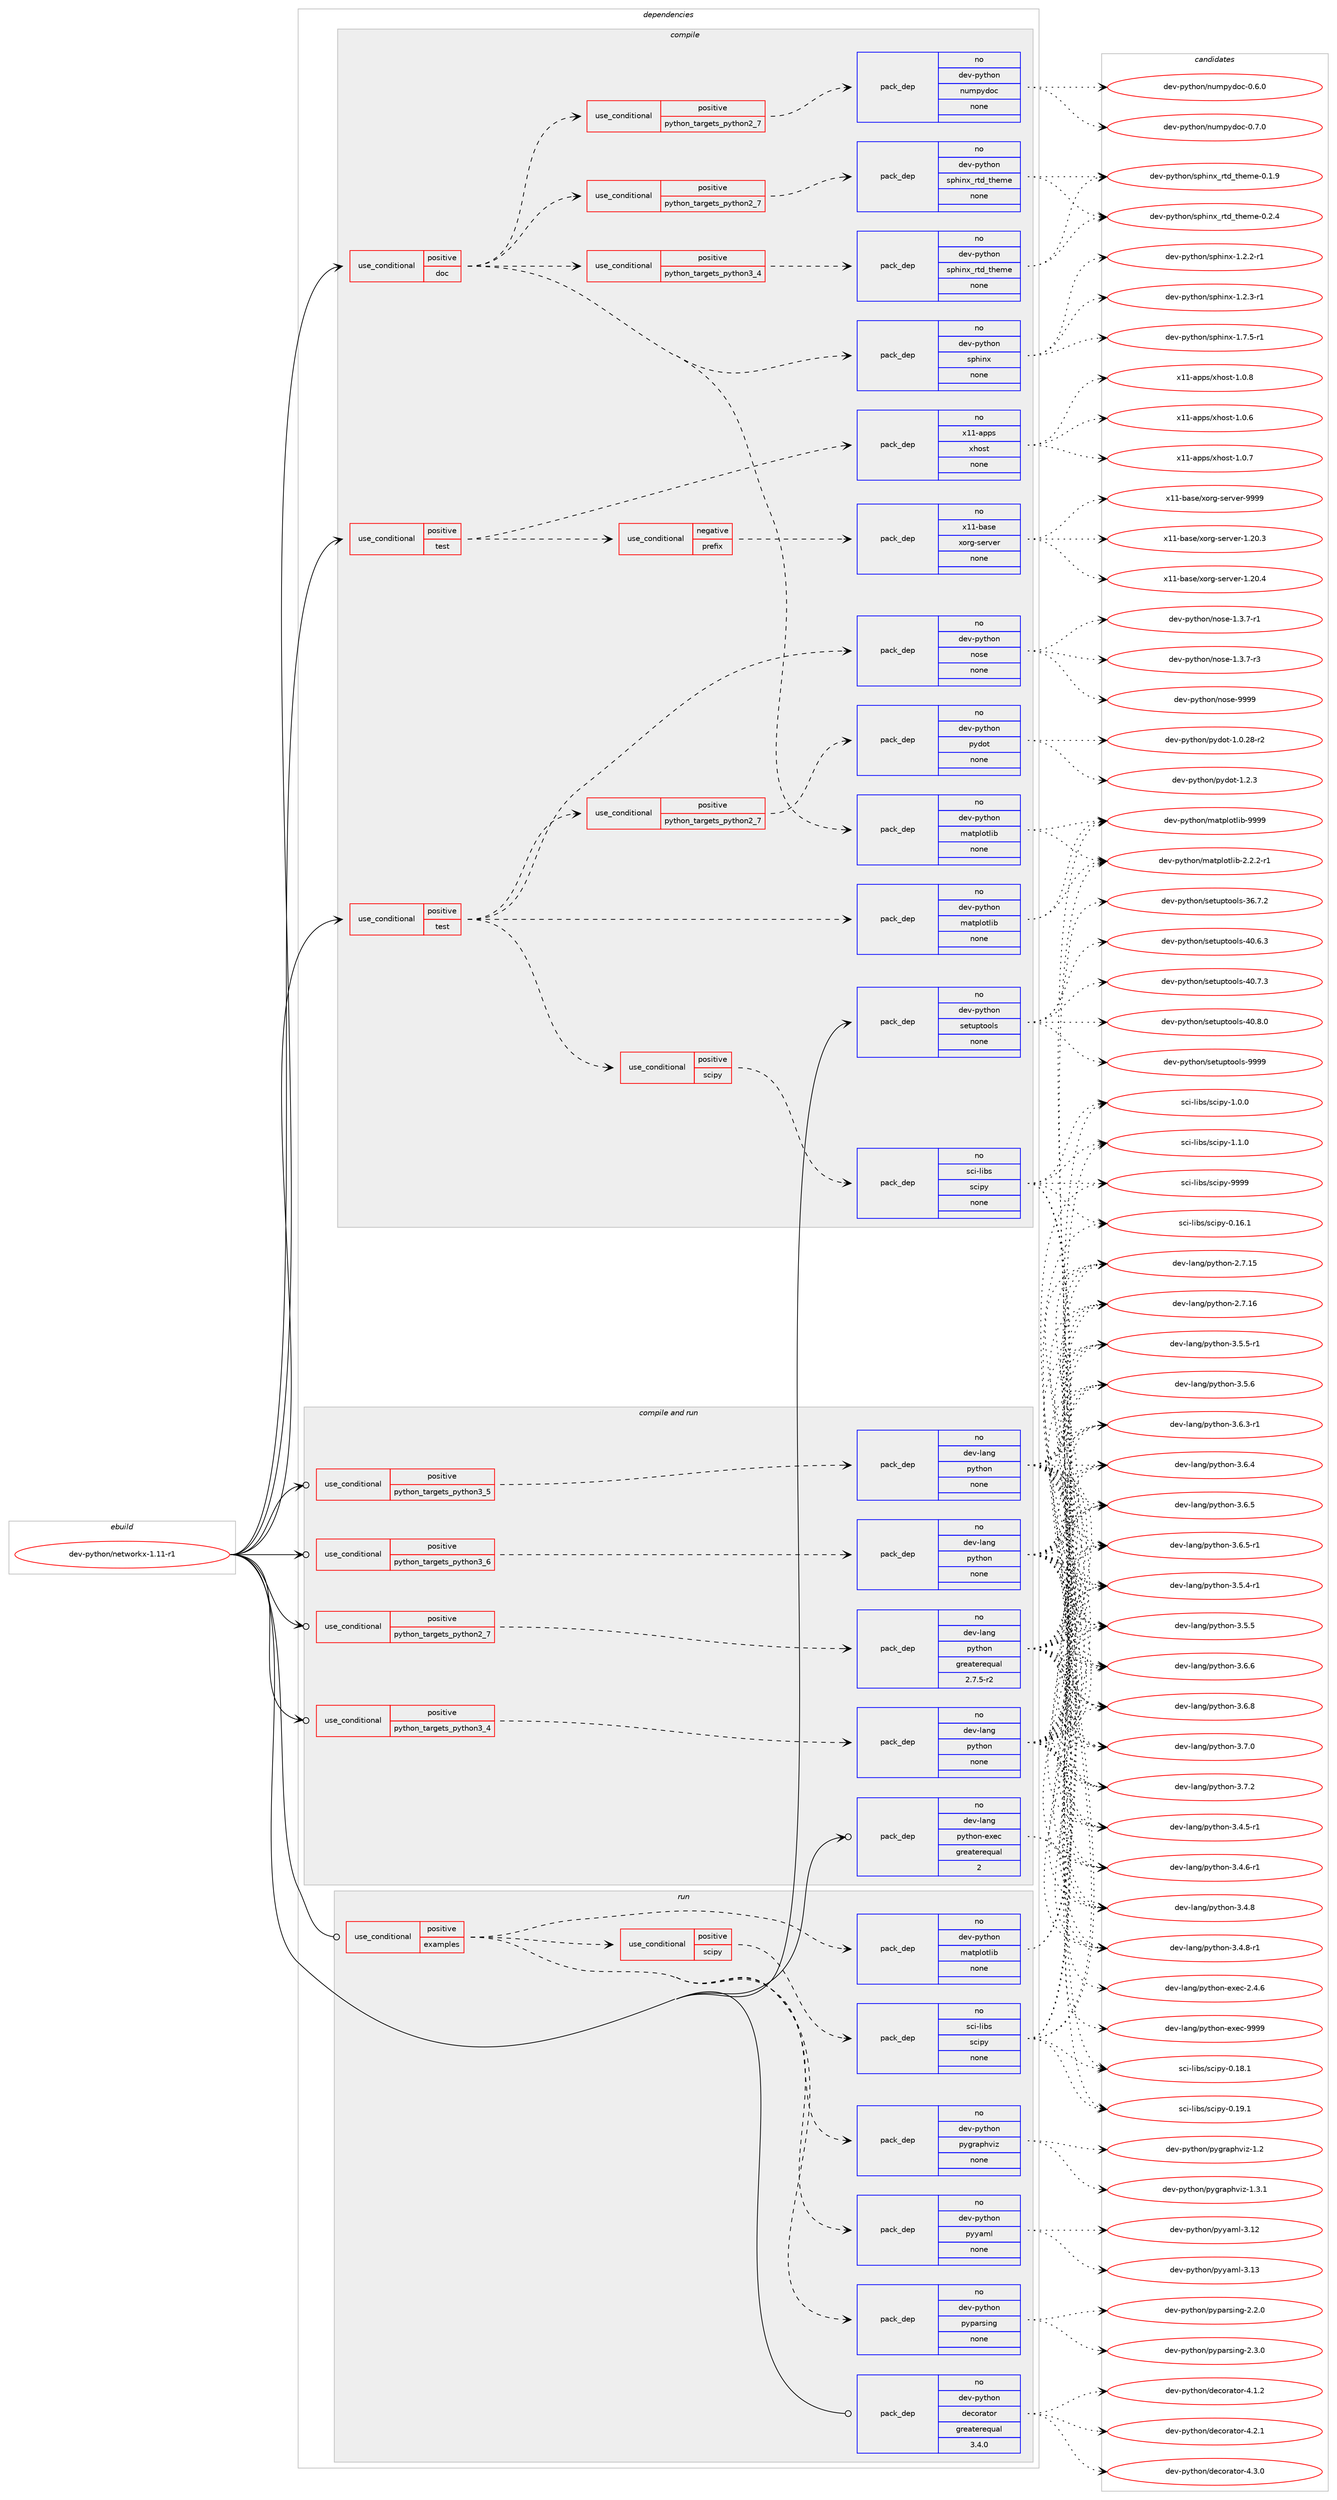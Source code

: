 digraph prolog {

# *************
# Graph options
# *************

newrank=true;
concentrate=true;
compound=true;
graph [rankdir=LR,fontname=Helvetica,fontsize=10,ranksep=1.5];#, ranksep=2.5, nodesep=0.2];
edge  [arrowhead=vee];
node  [fontname=Helvetica,fontsize=10];

# **********
# The ebuild
# **********

subgraph cluster_leftcol {
color=gray;
rank=same;
label=<<i>ebuild</i>>;
id [label="dev-python/networkx-1.11-r1", color=red, width=4, href="../dev-python/networkx-1.11-r1.svg"];
}

# ****************
# The dependencies
# ****************

subgraph cluster_midcol {
color=gray;
label=<<i>dependencies</i>>;
subgraph cluster_compile {
fillcolor="#eeeeee";
style=filled;
label=<<i>compile</i>>;
subgraph cond378072 {
dependency1420566 [label=<<TABLE BORDER="0" CELLBORDER="1" CELLSPACING="0" CELLPADDING="4"><TR><TD ROWSPAN="3" CELLPADDING="10">use_conditional</TD></TR><TR><TD>positive</TD></TR><TR><TD>doc</TD></TR></TABLE>>, shape=none, color=red];
subgraph pack1019220 {
dependency1420567 [label=<<TABLE BORDER="0" CELLBORDER="1" CELLSPACING="0" CELLPADDING="4" WIDTH="220"><TR><TD ROWSPAN="6" CELLPADDING="30">pack_dep</TD></TR><TR><TD WIDTH="110">no</TD></TR><TR><TD>dev-python</TD></TR><TR><TD>sphinx</TD></TR><TR><TD>none</TD></TR><TR><TD></TD></TR></TABLE>>, shape=none, color=blue];
}
dependency1420566:e -> dependency1420567:w [weight=20,style="dashed",arrowhead="vee"];
subgraph pack1019221 {
dependency1420568 [label=<<TABLE BORDER="0" CELLBORDER="1" CELLSPACING="0" CELLPADDING="4" WIDTH="220"><TR><TD ROWSPAN="6" CELLPADDING="30">pack_dep</TD></TR><TR><TD WIDTH="110">no</TD></TR><TR><TD>dev-python</TD></TR><TR><TD>matplotlib</TD></TR><TR><TD>none</TD></TR><TR><TD></TD></TR></TABLE>>, shape=none, color=blue];
}
dependency1420566:e -> dependency1420568:w [weight=20,style="dashed",arrowhead="vee"];
subgraph cond378073 {
dependency1420569 [label=<<TABLE BORDER="0" CELLBORDER="1" CELLSPACING="0" CELLPADDING="4"><TR><TD ROWSPAN="3" CELLPADDING="10">use_conditional</TD></TR><TR><TD>positive</TD></TR><TR><TD>python_targets_python2_7</TD></TR></TABLE>>, shape=none, color=red];
subgraph pack1019222 {
dependency1420570 [label=<<TABLE BORDER="0" CELLBORDER="1" CELLSPACING="0" CELLPADDING="4" WIDTH="220"><TR><TD ROWSPAN="6" CELLPADDING="30">pack_dep</TD></TR><TR><TD WIDTH="110">no</TD></TR><TR><TD>dev-python</TD></TR><TR><TD>numpydoc</TD></TR><TR><TD>none</TD></TR><TR><TD></TD></TR></TABLE>>, shape=none, color=blue];
}
dependency1420569:e -> dependency1420570:w [weight=20,style="dashed",arrowhead="vee"];
}
dependency1420566:e -> dependency1420569:w [weight=20,style="dashed",arrowhead="vee"];
subgraph cond378074 {
dependency1420571 [label=<<TABLE BORDER="0" CELLBORDER="1" CELLSPACING="0" CELLPADDING="4"><TR><TD ROWSPAN="3" CELLPADDING="10">use_conditional</TD></TR><TR><TD>positive</TD></TR><TR><TD>python_targets_python2_7</TD></TR></TABLE>>, shape=none, color=red];
subgraph pack1019223 {
dependency1420572 [label=<<TABLE BORDER="0" CELLBORDER="1" CELLSPACING="0" CELLPADDING="4" WIDTH="220"><TR><TD ROWSPAN="6" CELLPADDING="30">pack_dep</TD></TR><TR><TD WIDTH="110">no</TD></TR><TR><TD>dev-python</TD></TR><TR><TD>sphinx_rtd_theme</TD></TR><TR><TD>none</TD></TR><TR><TD></TD></TR></TABLE>>, shape=none, color=blue];
}
dependency1420571:e -> dependency1420572:w [weight=20,style="dashed",arrowhead="vee"];
}
dependency1420566:e -> dependency1420571:w [weight=20,style="dashed",arrowhead="vee"];
subgraph cond378075 {
dependency1420573 [label=<<TABLE BORDER="0" CELLBORDER="1" CELLSPACING="0" CELLPADDING="4"><TR><TD ROWSPAN="3" CELLPADDING="10">use_conditional</TD></TR><TR><TD>positive</TD></TR><TR><TD>python_targets_python3_4</TD></TR></TABLE>>, shape=none, color=red];
subgraph pack1019224 {
dependency1420574 [label=<<TABLE BORDER="0" CELLBORDER="1" CELLSPACING="0" CELLPADDING="4" WIDTH="220"><TR><TD ROWSPAN="6" CELLPADDING="30">pack_dep</TD></TR><TR><TD WIDTH="110">no</TD></TR><TR><TD>dev-python</TD></TR><TR><TD>sphinx_rtd_theme</TD></TR><TR><TD>none</TD></TR><TR><TD></TD></TR></TABLE>>, shape=none, color=blue];
}
dependency1420573:e -> dependency1420574:w [weight=20,style="dashed",arrowhead="vee"];
}
dependency1420566:e -> dependency1420573:w [weight=20,style="dashed",arrowhead="vee"];
}
id:e -> dependency1420566:w [weight=20,style="solid",arrowhead="vee"];
subgraph cond378076 {
dependency1420575 [label=<<TABLE BORDER="0" CELLBORDER="1" CELLSPACING="0" CELLPADDING="4"><TR><TD ROWSPAN="3" CELLPADDING="10">use_conditional</TD></TR><TR><TD>positive</TD></TR><TR><TD>test</TD></TR></TABLE>>, shape=none, color=red];
subgraph cond378077 {
dependency1420576 [label=<<TABLE BORDER="0" CELLBORDER="1" CELLSPACING="0" CELLPADDING="4"><TR><TD ROWSPAN="3" CELLPADDING="10">use_conditional</TD></TR><TR><TD>negative</TD></TR><TR><TD>prefix</TD></TR></TABLE>>, shape=none, color=red];
subgraph pack1019225 {
dependency1420577 [label=<<TABLE BORDER="0" CELLBORDER="1" CELLSPACING="0" CELLPADDING="4" WIDTH="220"><TR><TD ROWSPAN="6" CELLPADDING="30">pack_dep</TD></TR><TR><TD WIDTH="110">no</TD></TR><TR><TD>x11-base</TD></TR><TR><TD>xorg-server</TD></TR><TR><TD>none</TD></TR><TR><TD></TD></TR></TABLE>>, shape=none, color=blue];
}
dependency1420576:e -> dependency1420577:w [weight=20,style="dashed",arrowhead="vee"];
}
dependency1420575:e -> dependency1420576:w [weight=20,style="dashed",arrowhead="vee"];
subgraph pack1019226 {
dependency1420578 [label=<<TABLE BORDER="0" CELLBORDER="1" CELLSPACING="0" CELLPADDING="4" WIDTH="220"><TR><TD ROWSPAN="6" CELLPADDING="30">pack_dep</TD></TR><TR><TD WIDTH="110">no</TD></TR><TR><TD>x11-apps</TD></TR><TR><TD>xhost</TD></TR><TR><TD>none</TD></TR><TR><TD></TD></TR></TABLE>>, shape=none, color=blue];
}
dependency1420575:e -> dependency1420578:w [weight=20,style="dashed",arrowhead="vee"];
}
id:e -> dependency1420575:w [weight=20,style="solid",arrowhead="vee"];
subgraph cond378078 {
dependency1420579 [label=<<TABLE BORDER="0" CELLBORDER="1" CELLSPACING="0" CELLPADDING="4"><TR><TD ROWSPAN="3" CELLPADDING="10">use_conditional</TD></TR><TR><TD>positive</TD></TR><TR><TD>test</TD></TR></TABLE>>, shape=none, color=red];
subgraph pack1019227 {
dependency1420580 [label=<<TABLE BORDER="0" CELLBORDER="1" CELLSPACING="0" CELLPADDING="4" WIDTH="220"><TR><TD ROWSPAN="6" CELLPADDING="30">pack_dep</TD></TR><TR><TD WIDTH="110">no</TD></TR><TR><TD>dev-python</TD></TR><TR><TD>matplotlib</TD></TR><TR><TD>none</TD></TR><TR><TD></TD></TR></TABLE>>, shape=none, color=blue];
}
dependency1420579:e -> dependency1420580:w [weight=20,style="dashed",arrowhead="vee"];
subgraph cond378079 {
dependency1420581 [label=<<TABLE BORDER="0" CELLBORDER="1" CELLSPACING="0" CELLPADDING="4"><TR><TD ROWSPAN="3" CELLPADDING="10">use_conditional</TD></TR><TR><TD>positive</TD></TR><TR><TD>scipy</TD></TR></TABLE>>, shape=none, color=red];
subgraph pack1019228 {
dependency1420582 [label=<<TABLE BORDER="0" CELLBORDER="1" CELLSPACING="0" CELLPADDING="4" WIDTH="220"><TR><TD ROWSPAN="6" CELLPADDING="30">pack_dep</TD></TR><TR><TD WIDTH="110">no</TD></TR><TR><TD>sci-libs</TD></TR><TR><TD>scipy</TD></TR><TR><TD>none</TD></TR><TR><TD></TD></TR></TABLE>>, shape=none, color=blue];
}
dependency1420581:e -> dependency1420582:w [weight=20,style="dashed",arrowhead="vee"];
}
dependency1420579:e -> dependency1420581:w [weight=20,style="dashed",arrowhead="vee"];
subgraph pack1019229 {
dependency1420583 [label=<<TABLE BORDER="0" CELLBORDER="1" CELLSPACING="0" CELLPADDING="4" WIDTH="220"><TR><TD ROWSPAN="6" CELLPADDING="30">pack_dep</TD></TR><TR><TD WIDTH="110">no</TD></TR><TR><TD>dev-python</TD></TR><TR><TD>nose</TD></TR><TR><TD>none</TD></TR><TR><TD></TD></TR></TABLE>>, shape=none, color=blue];
}
dependency1420579:e -> dependency1420583:w [weight=20,style="dashed",arrowhead="vee"];
subgraph cond378080 {
dependency1420584 [label=<<TABLE BORDER="0" CELLBORDER="1" CELLSPACING="0" CELLPADDING="4"><TR><TD ROWSPAN="3" CELLPADDING="10">use_conditional</TD></TR><TR><TD>positive</TD></TR><TR><TD>python_targets_python2_7</TD></TR></TABLE>>, shape=none, color=red];
subgraph pack1019230 {
dependency1420585 [label=<<TABLE BORDER="0" CELLBORDER="1" CELLSPACING="0" CELLPADDING="4" WIDTH="220"><TR><TD ROWSPAN="6" CELLPADDING="30">pack_dep</TD></TR><TR><TD WIDTH="110">no</TD></TR><TR><TD>dev-python</TD></TR><TR><TD>pydot</TD></TR><TR><TD>none</TD></TR><TR><TD></TD></TR></TABLE>>, shape=none, color=blue];
}
dependency1420584:e -> dependency1420585:w [weight=20,style="dashed",arrowhead="vee"];
}
dependency1420579:e -> dependency1420584:w [weight=20,style="dashed",arrowhead="vee"];
}
id:e -> dependency1420579:w [weight=20,style="solid",arrowhead="vee"];
subgraph pack1019231 {
dependency1420586 [label=<<TABLE BORDER="0" CELLBORDER="1" CELLSPACING="0" CELLPADDING="4" WIDTH="220"><TR><TD ROWSPAN="6" CELLPADDING="30">pack_dep</TD></TR><TR><TD WIDTH="110">no</TD></TR><TR><TD>dev-python</TD></TR><TR><TD>setuptools</TD></TR><TR><TD>none</TD></TR><TR><TD></TD></TR></TABLE>>, shape=none, color=blue];
}
id:e -> dependency1420586:w [weight=20,style="solid",arrowhead="vee"];
}
subgraph cluster_compileandrun {
fillcolor="#eeeeee";
style=filled;
label=<<i>compile and run</i>>;
subgraph cond378081 {
dependency1420587 [label=<<TABLE BORDER="0" CELLBORDER="1" CELLSPACING="0" CELLPADDING="4"><TR><TD ROWSPAN="3" CELLPADDING="10">use_conditional</TD></TR><TR><TD>positive</TD></TR><TR><TD>python_targets_python2_7</TD></TR></TABLE>>, shape=none, color=red];
subgraph pack1019232 {
dependency1420588 [label=<<TABLE BORDER="0" CELLBORDER="1" CELLSPACING="0" CELLPADDING="4" WIDTH="220"><TR><TD ROWSPAN="6" CELLPADDING="30">pack_dep</TD></TR><TR><TD WIDTH="110">no</TD></TR><TR><TD>dev-lang</TD></TR><TR><TD>python</TD></TR><TR><TD>greaterequal</TD></TR><TR><TD>2.7.5-r2</TD></TR></TABLE>>, shape=none, color=blue];
}
dependency1420587:e -> dependency1420588:w [weight=20,style="dashed",arrowhead="vee"];
}
id:e -> dependency1420587:w [weight=20,style="solid",arrowhead="odotvee"];
subgraph cond378082 {
dependency1420589 [label=<<TABLE BORDER="0" CELLBORDER="1" CELLSPACING="0" CELLPADDING="4"><TR><TD ROWSPAN="3" CELLPADDING="10">use_conditional</TD></TR><TR><TD>positive</TD></TR><TR><TD>python_targets_python3_4</TD></TR></TABLE>>, shape=none, color=red];
subgraph pack1019233 {
dependency1420590 [label=<<TABLE BORDER="0" CELLBORDER="1" CELLSPACING="0" CELLPADDING="4" WIDTH="220"><TR><TD ROWSPAN="6" CELLPADDING="30">pack_dep</TD></TR><TR><TD WIDTH="110">no</TD></TR><TR><TD>dev-lang</TD></TR><TR><TD>python</TD></TR><TR><TD>none</TD></TR><TR><TD></TD></TR></TABLE>>, shape=none, color=blue];
}
dependency1420589:e -> dependency1420590:w [weight=20,style="dashed",arrowhead="vee"];
}
id:e -> dependency1420589:w [weight=20,style="solid",arrowhead="odotvee"];
subgraph cond378083 {
dependency1420591 [label=<<TABLE BORDER="0" CELLBORDER="1" CELLSPACING="0" CELLPADDING="4"><TR><TD ROWSPAN="3" CELLPADDING="10">use_conditional</TD></TR><TR><TD>positive</TD></TR><TR><TD>python_targets_python3_5</TD></TR></TABLE>>, shape=none, color=red];
subgraph pack1019234 {
dependency1420592 [label=<<TABLE BORDER="0" CELLBORDER="1" CELLSPACING="0" CELLPADDING="4" WIDTH="220"><TR><TD ROWSPAN="6" CELLPADDING="30">pack_dep</TD></TR><TR><TD WIDTH="110">no</TD></TR><TR><TD>dev-lang</TD></TR><TR><TD>python</TD></TR><TR><TD>none</TD></TR><TR><TD></TD></TR></TABLE>>, shape=none, color=blue];
}
dependency1420591:e -> dependency1420592:w [weight=20,style="dashed",arrowhead="vee"];
}
id:e -> dependency1420591:w [weight=20,style="solid",arrowhead="odotvee"];
subgraph cond378084 {
dependency1420593 [label=<<TABLE BORDER="0" CELLBORDER="1" CELLSPACING="0" CELLPADDING="4"><TR><TD ROWSPAN="3" CELLPADDING="10">use_conditional</TD></TR><TR><TD>positive</TD></TR><TR><TD>python_targets_python3_6</TD></TR></TABLE>>, shape=none, color=red];
subgraph pack1019235 {
dependency1420594 [label=<<TABLE BORDER="0" CELLBORDER="1" CELLSPACING="0" CELLPADDING="4" WIDTH="220"><TR><TD ROWSPAN="6" CELLPADDING="30">pack_dep</TD></TR><TR><TD WIDTH="110">no</TD></TR><TR><TD>dev-lang</TD></TR><TR><TD>python</TD></TR><TR><TD>none</TD></TR><TR><TD></TD></TR></TABLE>>, shape=none, color=blue];
}
dependency1420593:e -> dependency1420594:w [weight=20,style="dashed",arrowhead="vee"];
}
id:e -> dependency1420593:w [weight=20,style="solid",arrowhead="odotvee"];
subgraph pack1019236 {
dependency1420595 [label=<<TABLE BORDER="0" CELLBORDER="1" CELLSPACING="0" CELLPADDING="4" WIDTH="220"><TR><TD ROWSPAN="6" CELLPADDING="30">pack_dep</TD></TR><TR><TD WIDTH="110">no</TD></TR><TR><TD>dev-lang</TD></TR><TR><TD>python-exec</TD></TR><TR><TD>greaterequal</TD></TR><TR><TD>2</TD></TR></TABLE>>, shape=none, color=blue];
}
id:e -> dependency1420595:w [weight=20,style="solid",arrowhead="odotvee"];
}
subgraph cluster_run {
fillcolor="#eeeeee";
style=filled;
label=<<i>run</i>>;
subgraph cond378085 {
dependency1420596 [label=<<TABLE BORDER="0" CELLBORDER="1" CELLSPACING="0" CELLPADDING="4"><TR><TD ROWSPAN="3" CELLPADDING="10">use_conditional</TD></TR><TR><TD>positive</TD></TR><TR><TD>examples</TD></TR></TABLE>>, shape=none, color=red];
subgraph pack1019237 {
dependency1420597 [label=<<TABLE BORDER="0" CELLBORDER="1" CELLSPACING="0" CELLPADDING="4" WIDTH="220"><TR><TD ROWSPAN="6" CELLPADDING="30">pack_dep</TD></TR><TR><TD WIDTH="110">no</TD></TR><TR><TD>dev-python</TD></TR><TR><TD>matplotlib</TD></TR><TR><TD>none</TD></TR><TR><TD></TD></TR></TABLE>>, shape=none, color=blue];
}
dependency1420596:e -> dependency1420597:w [weight=20,style="dashed",arrowhead="vee"];
subgraph cond378086 {
dependency1420598 [label=<<TABLE BORDER="0" CELLBORDER="1" CELLSPACING="0" CELLPADDING="4"><TR><TD ROWSPAN="3" CELLPADDING="10">use_conditional</TD></TR><TR><TD>positive</TD></TR><TR><TD>scipy</TD></TR></TABLE>>, shape=none, color=red];
subgraph pack1019238 {
dependency1420599 [label=<<TABLE BORDER="0" CELLBORDER="1" CELLSPACING="0" CELLPADDING="4" WIDTH="220"><TR><TD ROWSPAN="6" CELLPADDING="30">pack_dep</TD></TR><TR><TD WIDTH="110">no</TD></TR><TR><TD>sci-libs</TD></TR><TR><TD>scipy</TD></TR><TR><TD>none</TD></TR><TR><TD></TD></TR></TABLE>>, shape=none, color=blue];
}
dependency1420598:e -> dependency1420599:w [weight=20,style="dashed",arrowhead="vee"];
}
dependency1420596:e -> dependency1420598:w [weight=20,style="dashed",arrowhead="vee"];
subgraph pack1019239 {
dependency1420600 [label=<<TABLE BORDER="0" CELLBORDER="1" CELLSPACING="0" CELLPADDING="4" WIDTH="220"><TR><TD ROWSPAN="6" CELLPADDING="30">pack_dep</TD></TR><TR><TD WIDTH="110">no</TD></TR><TR><TD>dev-python</TD></TR><TR><TD>pygraphviz</TD></TR><TR><TD>none</TD></TR><TR><TD></TD></TR></TABLE>>, shape=none, color=blue];
}
dependency1420596:e -> dependency1420600:w [weight=20,style="dashed",arrowhead="vee"];
subgraph pack1019240 {
dependency1420601 [label=<<TABLE BORDER="0" CELLBORDER="1" CELLSPACING="0" CELLPADDING="4" WIDTH="220"><TR><TD ROWSPAN="6" CELLPADDING="30">pack_dep</TD></TR><TR><TD WIDTH="110">no</TD></TR><TR><TD>dev-python</TD></TR><TR><TD>pyparsing</TD></TR><TR><TD>none</TD></TR><TR><TD></TD></TR></TABLE>>, shape=none, color=blue];
}
dependency1420596:e -> dependency1420601:w [weight=20,style="dashed",arrowhead="vee"];
subgraph pack1019241 {
dependency1420602 [label=<<TABLE BORDER="0" CELLBORDER="1" CELLSPACING="0" CELLPADDING="4" WIDTH="220"><TR><TD ROWSPAN="6" CELLPADDING="30">pack_dep</TD></TR><TR><TD WIDTH="110">no</TD></TR><TR><TD>dev-python</TD></TR><TR><TD>pyyaml</TD></TR><TR><TD>none</TD></TR><TR><TD></TD></TR></TABLE>>, shape=none, color=blue];
}
dependency1420596:e -> dependency1420602:w [weight=20,style="dashed",arrowhead="vee"];
}
id:e -> dependency1420596:w [weight=20,style="solid",arrowhead="odot"];
subgraph pack1019242 {
dependency1420603 [label=<<TABLE BORDER="0" CELLBORDER="1" CELLSPACING="0" CELLPADDING="4" WIDTH="220"><TR><TD ROWSPAN="6" CELLPADDING="30">pack_dep</TD></TR><TR><TD WIDTH="110">no</TD></TR><TR><TD>dev-python</TD></TR><TR><TD>decorator</TD></TR><TR><TD>greaterequal</TD></TR><TR><TD>3.4.0</TD></TR></TABLE>>, shape=none, color=blue];
}
id:e -> dependency1420603:w [weight=20,style="solid",arrowhead="odot"];
}
}

# **************
# The candidates
# **************

subgraph cluster_choices {
rank=same;
color=gray;
label=<<i>candidates</i>>;

subgraph choice1019220 {
color=black;
nodesep=1;
choice10010111845112121116104111110471151121041051101204549465046504511449 [label="dev-python/sphinx-1.2.2-r1", color=red, width=4,href="../dev-python/sphinx-1.2.2-r1.svg"];
choice10010111845112121116104111110471151121041051101204549465046514511449 [label="dev-python/sphinx-1.2.3-r1", color=red, width=4,href="../dev-python/sphinx-1.2.3-r1.svg"];
choice10010111845112121116104111110471151121041051101204549465546534511449 [label="dev-python/sphinx-1.7.5-r1", color=red, width=4,href="../dev-python/sphinx-1.7.5-r1.svg"];
dependency1420567:e -> choice10010111845112121116104111110471151121041051101204549465046504511449:w [style=dotted,weight="100"];
dependency1420567:e -> choice10010111845112121116104111110471151121041051101204549465046514511449:w [style=dotted,weight="100"];
dependency1420567:e -> choice10010111845112121116104111110471151121041051101204549465546534511449:w [style=dotted,weight="100"];
}
subgraph choice1019221 {
color=black;
nodesep=1;
choice100101118451121211161041111104710997116112108111116108105984550465046504511449 [label="dev-python/matplotlib-2.2.2-r1", color=red, width=4,href="../dev-python/matplotlib-2.2.2-r1.svg"];
choice100101118451121211161041111104710997116112108111116108105984557575757 [label="dev-python/matplotlib-9999", color=red, width=4,href="../dev-python/matplotlib-9999.svg"];
dependency1420568:e -> choice100101118451121211161041111104710997116112108111116108105984550465046504511449:w [style=dotted,weight="100"];
dependency1420568:e -> choice100101118451121211161041111104710997116112108111116108105984557575757:w [style=dotted,weight="100"];
}
subgraph choice1019222 {
color=black;
nodesep=1;
choice100101118451121211161041111104711011710911212110011199454846544648 [label="dev-python/numpydoc-0.6.0", color=red, width=4,href="../dev-python/numpydoc-0.6.0.svg"];
choice100101118451121211161041111104711011710911212110011199454846554648 [label="dev-python/numpydoc-0.7.0", color=red, width=4,href="../dev-python/numpydoc-0.7.0.svg"];
dependency1420570:e -> choice100101118451121211161041111104711011710911212110011199454846544648:w [style=dotted,weight="100"];
dependency1420570:e -> choice100101118451121211161041111104711011710911212110011199454846554648:w [style=dotted,weight="100"];
}
subgraph choice1019223 {
color=black;
nodesep=1;
choice10010111845112121116104111110471151121041051101209511411610095116104101109101454846494657 [label="dev-python/sphinx_rtd_theme-0.1.9", color=red, width=4,href="../dev-python/sphinx_rtd_theme-0.1.9.svg"];
choice10010111845112121116104111110471151121041051101209511411610095116104101109101454846504652 [label="dev-python/sphinx_rtd_theme-0.2.4", color=red, width=4,href="../dev-python/sphinx_rtd_theme-0.2.4.svg"];
dependency1420572:e -> choice10010111845112121116104111110471151121041051101209511411610095116104101109101454846494657:w [style=dotted,weight="100"];
dependency1420572:e -> choice10010111845112121116104111110471151121041051101209511411610095116104101109101454846504652:w [style=dotted,weight="100"];
}
subgraph choice1019224 {
color=black;
nodesep=1;
choice10010111845112121116104111110471151121041051101209511411610095116104101109101454846494657 [label="dev-python/sphinx_rtd_theme-0.1.9", color=red, width=4,href="../dev-python/sphinx_rtd_theme-0.1.9.svg"];
choice10010111845112121116104111110471151121041051101209511411610095116104101109101454846504652 [label="dev-python/sphinx_rtd_theme-0.2.4", color=red, width=4,href="../dev-python/sphinx_rtd_theme-0.2.4.svg"];
dependency1420574:e -> choice10010111845112121116104111110471151121041051101209511411610095116104101109101454846494657:w [style=dotted,weight="100"];
dependency1420574:e -> choice10010111845112121116104111110471151121041051101209511411610095116104101109101454846504652:w [style=dotted,weight="100"];
}
subgraph choice1019225 {
color=black;
nodesep=1;
choice1204949459897115101471201111141034511510111411810111445494650484651 [label="x11-base/xorg-server-1.20.3", color=red, width=4,href="../x11-base/xorg-server-1.20.3.svg"];
choice1204949459897115101471201111141034511510111411810111445494650484652 [label="x11-base/xorg-server-1.20.4", color=red, width=4,href="../x11-base/xorg-server-1.20.4.svg"];
choice120494945989711510147120111114103451151011141181011144557575757 [label="x11-base/xorg-server-9999", color=red, width=4,href="../x11-base/xorg-server-9999.svg"];
dependency1420577:e -> choice1204949459897115101471201111141034511510111411810111445494650484651:w [style=dotted,weight="100"];
dependency1420577:e -> choice1204949459897115101471201111141034511510111411810111445494650484652:w [style=dotted,weight="100"];
dependency1420577:e -> choice120494945989711510147120111114103451151011141181011144557575757:w [style=dotted,weight="100"];
}
subgraph choice1019226 {
color=black;
nodesep=1;
choice1204949459711211211547120104111115116454946484654 [label="x11-apps/xhost-1.0.6", color=red, width=4,href="../x11-apps/xhost-1.0.6.svg"];
choice1204949459711211211547120104111115116454946484655 [label="x11-apps/xhost-1.0.7", color=red, width=4,href="../x11-apps/xhost-1.0.7.svg"];
choice1204949459711211211547120104111115116454946484656 [label="x11-apps/xhost-1.0.8", color=red, width=4,href="../x11-apps/xhost-1.0.8.svg"];
dependency1420578:e -> choice1204949459711211211547120104111115116454946484654:w [style=dotted,weight="100"];
dependency1420578:e -> choice1204949459711211211547120104111115116454946484655:w [style=dotted,weight="100"];
dependency1420578:e -> choice1204949459711211211547120104111115116454946484656:w [style=dotted,weight="100"];
}
subgraph choice1019227 {
color=black;
nodesep=1;
choice100101118451121211161041111104710997116112108111116108105984550465046504511449 [label="dev-python/matplotlib-2.2.2-r1", color=red, width=4,href="../dev-python/matplotlib-2.2.2-r1.svg"];
choice100101118451121211161041111104710997116112108111116108105984557575757 [label="dev-python/matplotlib-9999", color=red, width=4,href="../dev-python/matplotlib-9999.svg"];
dependency1420580:e -> choice100101118451121211161041111104710997116112108111116108105984550465046504511449:w [style=dotted,weight="100"];
dependency1420580:e -> choice100101118451121211161041111104710997116112108111116108105984557575757:w [style=dotted,weight="100"];
}
subgraph choice1019228 {
color=black;
nodesep=1;
choice115991054510810598115471159910511212145484649544649 [label="sci-libs/scipy-0.16.1", color=red, width=4,href="../sci-libs/scipy-0.16.1.svg"];
choice115991054510810598115471159910511212145484649564649 [label="sci-libs/scipy-0.18.1", color=red, width=4,href="../sci-libs/scipy-0.18.1.svg"];
choice115991054510810598115471159910511212145484649574649 [label="sci-libs/scipy-0.19.1", color=red, width=4,href="../sci-libs/scipy-0.19.1.svg"];
choice1159910545108105981154711599105112121454946484648 [label="sci-libs/scipy-1.0.0", color=red, width=4,href="../sci-libs/scipy-1.0.0.svg"];
choice1159910545108105981154711599105112121454946494648 [label="sci-libs/scipy-1.1.0", color=red, width=4,href="../sci-libs/scipy-1.1.0.svg"];
choice11599105451081059811547115991051121214557575757 [label="sci-libs/scipy-9999", color=red, width=4,href="../sci-libs/scipy-9999.svg"];
dependency1420582:e -> choice115991054510810598115471159910511212145484649544649:w [style=dotted,weight="100"];
dependency1420582:e -> choice115991054510810598115471159910511212145484649564649:w [style=dotted,weight="100"];
dependency1420582:e -> choice115991054510810598115471159910511212145484649574649:w [style=dotted,weight="100"];
dependency1420582:e -> choice1159910545108105981154711599105112121454946484648:w [style=dotted,weight="100"];
dependency1420582:e -> choice1159910545108105981154711599105112121454946494648:w [style=dotted,weight="100"];
dependency1420582:e -> choice11599105451081059811547115991051121214557575757:w [style=dotted,weight="100"];
}
subgraph choice1019229 {
color=black;
nodesep=1;
choice10010111845112121116104111110471101111151014549465146554511449 [label="dev-python/nose-1.3.7-r1", color=red, width=4,href="../dev-python/nose-1.3.7-r1.svg"];
choice10010111845112121116104111110471101111151014549465146554511451 [label="dev-python/nose-1.3.7-r3", color=red, width=4,href="../dev-python/nose-1.3.7-r3.svg"];
choice10010111845112121116104111110471101111151014557575757 [label="dev-python/nose-9999", color=red, width=4,href="../dev-python/nose-9999.svg"];
dependency1420583:e -> choice10010111845112121116104111110471101111151014549465146554511449:w [style=dotted,weight="100"];
dependency1420583:e -> choice10010111845112121116104111110471101111151014549465146554511451:w [style=dotted,weight="100"];
dependency1420583:e -> choice10010111845112121116104111110471101111151014557575757:w [style=dotted,weight="100"];
}
subgraph choice1019230 {
color=black;
nodesep=1;
choice1001011184511212111610411111047112121100111116454946484650564511450 [label="dev-python/pydot-1.0.28-r2", color=red, width=4,href="../dev-python/pydot-1.0.28-r2.svg"];
choice1001011184511212111610411111047112121100111116454946504651 [label="dev-python/pydot-1.2.3", color=red, width=4,href="../dev-python/pydot-1.2.3.svg"];
dependency1420585:e -> choice1001011184511212111610411111047112121100111116454946484650564511450:w [style=dotted,weight="100"];
dependency1420585:e -> choice1001011184511212111610411111047112121100111116454946504651:w [style=dotted,weight="100"];
}
subgraph choice1019231 {
color=black;
nodesep=1;
choice100101118451121211161041111104711510111611711211611111110811545515446554650 [label="dev-python/setuptools-36.7.2", color=red, width=4,href="../dev-python/setuptools-36.7.2.svg"];
choice100101118451121211161041111104711510111611711211611111110811545524846544651 [label="dev-python/setuptools-40.6.3", color=red, width=4,href="../dev-python/setuptools-40.6.3.svg"];
choice100101118451121211161041111104711510111611711211611111110811545524846554651 [label="dev-python/setuptools-40.7.3", color=red, width=4,href="../dev-python/setuptools-40.7.3.svg"];
choice100101118451121211161041111104711510111611711211611111110811545524846564648 [label="dev-python/setuptools-40.8.0", color=red, width=4,href="../dev-python/setuptools-40.8.0.svg"];
choice10010111845112121116104111110471151011161171121161111111081154557575757 [label="dev-python/setuptools-9999", color=red, width=4,href="../dev-python/setuptools-9999.svg"];
dependency1420586:e -> choice100101118451121211161041111104711510111611711211611111110811545515446554650:w [style=dotted,weight="100"];
dependency1420586:e -> choice100101118451121211161041111104711510111611711211611111110811545524846544651:w [style=dotted,weight="100"];
dependency1420586:e -> choice100101118451121211161041111104711510111611711211611111110811545524846554651:w [style=dotted,weight="100"];
dependency1420586:e -> choice100101118451121211161041111104711510111611711211611111110811545524846564648:w [style=dotted,weight="100"];
dependency1420586:e -> choice10010111845112121116104111110471151011161171121161111111081154557575757:w [style=dotted,weight="100"];
}
subgraph choice1019232 {
color=black;
nodesep=1;
choice10010111845108971101034711212111610411111045504655464953 [label="dev-lang/python-2.7.15", color=red, width=4,href="../dev-lang/python-2.7.15.svg"];
choice10010111845108971101034711212111610411111045504655464954 [label="dev-lang/python-2.7.16", color=red, width=4,href="../dev-lang/python-2.7.16.svg"];
choice1001011184510897110103471121211161041111104551465246534511449 [label="dev-lang/python-3.4.5-r1", color=red, width=4,href="../dev-lang/python-3.4.5-r1.svg"];
choice1001011184510897110103471121211161041111104551465246544511449 [label="dev-lang/python-3.4.6-r1", color=red, width=4,href="../dev-lang/python-3.4.6-r1.svg"];
choice100101118451089711010347112121116104111110455146524656 [label="dev-lang/python-3.4.8", color=red, width=4,href="../dev-lang/python-3.4.8.svg"];
choice1001011184510897110103471121211161041111104551465246564511449 [label="dev-lang/python-3.4.8-r1", color=red, width=4,href="../dev-lang/python-3.4.8-r1.svg"];
choice1001011184510897110103471121211161041111104551465346524511449 [label="dev-lang/python-3.5.4-r1", color=red, width=4,href="../dev-lang/python-3.5.4-r1.svg"];
choice100101118451089711010347112121116104111110455146534653 [label="dev-lang/python-3.5.5", color=red, width=4,href="../dev-lang/python-3.5.5.svg"];
choice1001011184510897110103471121211161041111104551465346534511449 [label="dev-lang/python-3.5.5-r1", color=red, width=4,href="../dev-lang/python-3.5.5-r1.svg"];
choice100101118451089711010347112121116104111110455146534654 [label="dev-lang/python-3.5.6", color=red, width=4,href="../dev-lang/python-3.5.6.svg"];
choice1001011184510897110103471121211161041111104551465446514511449 [label="dev-lang/python-3.6.3-r1", color=red, width=4,href="../dev-lang/python-3.6.3-r1.svg"];
choice100101118451089711010347112121116104111110455146544652 [label="dev-lang/python-3.6.4", color=red, width=4,href="../dev-lang/python-3.6.4.svg"];
choice100101118451089711010347112121116104111110455146544653 [label="dev-lang/python-3.6.5", color=red, width=4,href="../dev-lang/python-3.6.5.svg"];
choice1001011184510897110103471121211161041111104551465446534511449 [label="dev-lang/python-3.6.5-r1", color=red, width=4,href="../dev-lang/python-3.6.5-r1.svg"];
choice100101118451089711010347112121116104111110455146544654 [label="dev-lang/python-3.6.6", color=red, width=4,href="../dev-lang/python-3.6.6.svg"];
choice100101118451089711010347112121116104111110455146544656 [label="dev-lang/python-3.6.8", color=red, width=4,href="../dev-lang/python-3.6.8.svg"];
choice100101118451089711010347112121116104111110455146554648 [label="dev-lang/python-3.7.0", color=red, width=4,href="../dev-lang/python-3.7.0.svg"];
choice100101118451089711010347112121116104111110455146554650 [label="dev-lang/python-3.7.2", color=red, width=4,href="../dev-lang/python-3.7.2.svg"];
dependency1420588:e -> choice10010111845108971101034711212111610411111045504655464953:w [style=dotted,weight="100"];
dependency1420588:e -> choice10010111845108971101034711212111610411111045504655464954:w [style=dotted,weight="100"];
dependency1420588:e -> choice1001011184510897110103471121211161041111104551465246534511449:w [style=dotted,weight="100"];
dependency1420588:e -> choice1001011184510897110103471121211161041111104551465246544511449:w [style=dotted,weight="100"];
dependency1420588:e -> choice100101118451089711010347112121116104111110455146524656:w [style=dotted,weight="100"];
dependency1420588:e -> choice1001011184510897110103471121211161041111104551465246564511449:w [style=dotted,weight="100"];
dependency1420588:e -> choice1001011184510897110103471121211161041111104551465346524511449:w [style=dotted,weight="100"];
dependency1420588:e -> choice100101118451089711010347112121116104111110455146534653:w [style=dotted,weight="100"];
dependency1420588:e -> choice1001011184510897110103471121211161041111104551465346534511449:w [style=dotted,weight="100"];
dependency1420588:e -> choice100101118451089711010347112121116104111110455146534654:w [style=dotted,weight="100"];
dependency1420588:e -> choice1001011184510897110103471121211161041111104551465446514511449:w [style=dotted,weight="100"];
dependency1420588:e -> choice100101118451089711010347112121116104111110455146544652:w [style=dotted,weight="100"];
dependency1420588:e -> choice100101118451089711010347112121116104111110455146544653:w [style=dotted,weight="100"];
dependency1420588:e -> choice1001011184510897110103471121211161041111104551465446534511449:w [style=dotted,weight="100"];
dependency1420588:e -> choice100101118451089711010347112121116104111110455146544654:w [style=dotted,weight="100"];
dependency1420588:e -> choice100101118451089711010347112121116104111110455146544656:w [style=dotted,weight="100"];
dependency1420588:e -> choice100101118451089711010347112121116104111110455146554648:w [style=dotted,weight="100"];
dependency1420588:e -> choice100101118451089711010347112121116104111110455146554650:w [style=dotted,weight="100"];
}
subgraph choice1019233 {
color=black;
nodesep=1;
choice10010111845108971101034711212111610411111045504655464953 [label="dev-lang/python-2.7.15", color=red, width=4,href="../dev-lang/python-2.7.15.svg"];
choice10010111845108971101034711212111610411111045504655464954 [label="dev-lang/python-2.7.16", color=red, width=4,href="../dev-lang/python-2.7.16.svg"];
choice1001011184510897110103471121211161041111104551465246534511449 [label="dev-lang/python-3.4.5-r1", color=red, width=4,href="../dev-lang/python-3.4.5-r1.svg"];
choice1001011184510897110103471121211161041111104551465246544511449 [label="dev-lang/python-3.4.6-r1", color=red, width=4,href="../dev-lang/python-3.4.6-r1.svg"];
choice100101118451089711010347112121116104111110455146524656 [label="dev-lang/python-3.4.8", color=red, width=4,href="../dev-lang/python-3.4.8.svg"];
choice1001011184510897110103471121211161041111104551465246564511449 [label="dev-lang/python-3.4.8-r1", color=red, width=4,href="../dev-lang/python-3.4.8-r1.svg"];
choice1001011184510897110103471121211161041111104551465346524511449 [label="dev-lang/python-3.5.4-r1", color=red, width=4,href="../dev-lang/python-3.5.4-r1.svg"];
choice100101118451089711010347112121116104111110455146534653 [label="dev-lang/python-3.5.5", color=red, width=4,href="../dev-lang/python-3.5.5.svg"];
choice1001011184510897110103471121211161041111104551465346534511449 [label="dev-lang/python-3.5.5-r1", color=red, width=4,href="../dev-lang/python-3.5.5-r1.svg"];
choice100101118451089711010347112121116104111110455146534654 [label="dev-lang/python-3.5.6", color=red, width=4,href="../dev-lang/python-3.5.6.svg"];
choice1001011184510897110103471121211161041111104551465446514511449 [label="dev-lang/python-3.6.3-r1", color=red, width=4,href="../dev-lang/python-3.6.3-r1.svg"];
choice100101118451089711010347112121116104111110455146544652 [label="dev-lang/python-3.6.4", color=red, width=4,href="../dev-lang/python-3.6.4.svg"];
choice100101118451089711010347112121116104111110455146544653 [label="dev-lang/python-3.6.5", color=red, width=4,href="../dev-lang/python-3.6.5.svg"];
choice1001011184510897110103471121211161041111104551465446534511449 [label="dev-lang/python-3.6.5-r1", color=red, width=4,href="../dev-lang/python-3.6.5-r1.svg"];
choice100101118451089711010347112121116104111110455146544654 [label="dev-lang/python-3.6.6", color=red, width=4,href="../dev-lang/python-3.6.6.svg"];
choice100101118451089711010347112121116104111110455146544656 [label="dev-lang/python-3.6.8", color=red, width=4,href="../dev-lang/python-3.6.8.svg"];
choice100101118451089711010347112121116104111110455146554648 [label="dev-lang/python-3.7.0", color=red, width=4,href="../dev-lang/python-3.7.0.svg"];
choice100101118451089711010347112121116104111110455146554650 [label="dev-lang/python-3.7.2", color=red, width=4,href="../dev-lang/python-3.7.2.svg"];
dependency1420590:e -> choice10010111845108971101034711212111610411111045504655464953:w [style=dotted,weight="100"];
dependency1420590:e -> choice10010111845108971101034711212111610411111045504655464954:w [style=dotted,weight="100"];
dependency1420590:e -> choice1001011184510897110103471121211161041111104551465246534511449:w [style=dotted,weight="100"];
dependency1420590:e -> choice1001011184510897110103471121211161041111104551465246544511449:w [style=dotted,weight="100"];
dependency1420590:e -> choice100101118451089711010347112121116104111110455146524656:w [style=dotted,weight="100"];
dependency1420590:e -> choice1001011184510897110103471121211161041111104551465246564511449:w [style=dotted,weight="100"];
dependency1420590:e -> choice1001011184510897110103471121211161041111104551465346524511449:w [style=dotted,weight="100"];
dependency1420590:e -> choice100101118451089711010347112121116104111110455146534653:w [style=dotted,weight="100"];
dependency1420590:e -> choice1001011184510897110103471121211161041111104551465346534511449:w [style=dotted,weight="100"];
dependency1420590:e -> choice100101118451089711010347112121116104111110455146534654:w [style=dotted,weight="100"];
dependency1420590:e -> choice1001011184510897110103471121211161041111104551465446514511449:w [style=dotted,weight="100"];
dependency1420590:e -> choice100101118451089711010347112121116104111110455146544652:w [style=dotted,weight="100"];
dependency1420590:e -> choice100101118451089711010347112121116104111110455146544653:w [style=dotted,weight="100"];
dependency1420590:e -> choice1001011184510897110103471121211161041111104551465446534511449:w [style=dotted,weight="100"];
dependency1420590:e -> choice100101118451089711010347112121116104111110455146544654:w [style=dotted,weight="100"];
dependency1420590:e -> choice100101118451089711010347112121116104111110455146544656:w [style=dotted,weight="100"];
dependency1420590:e -> choice100101118451089711010347112121116104111110455146554648:w [style=dotted,weight="100"];
dependency1420590:e -> choice100101118451089711010347112121116104111110455146554650:w [style=dotted,weight="100"];
}
subgraph choice1019234 {
color=black;
nodesep=1;
choice10010111845108971101034711212111610411111045504655464953 [label="dev-lang/python-2.7.15", color=red, width=4,href="../dev-lang/python-2.7.15.svg"];
choice10010111845108971101034711212111610411111045504655464954 [label="dev-lang/python-2.7.16", color=red, width=4,href="../dev-lang/python-2.7.16.svg"];
choice1001011184510897110103471121211161041111104551465246534511449 [label="dev-lang/python-3.4.5-r1", color=red, width=4,href="../dev-lang/python-3.4.5-r1.svg"];
choice1001011184510897110103471121211161041111104551465246544511449 [label="dev-lang/python-3.4.6-r1", color=red, width=4,href="../dev-lang/python-3.4.6-r1.svg"];
choice100101118451089711010347112121116104111110455146524656 [label="dev-lang/python-3.4.8", color=red, width=4,href="../dev-lang/python-3.4.8.svg"];
choice1001011184510897110103471121211161041111104551465246564511449 [label="dev-lang/python-3.4.8-r1", color=red, width=4,href="../dev-lang/python-3.4.8-r1.svg"];
choice1001011184510897110103471121211161041111104551465346524511449 [label="dev-lang/python-3.5.4-r1", color=red, width=4,href="../dev-lang/python-3.5.4-r1.svg"];
choice100101118451089711010347112121116104111110455146534653 [label="dev-lang/python-3.5.5", color=red, width=4,href="../dev-lang/python-3.5.5.svg"];
choice1001011184510897110103471121211161041111104551465346534511449 [label="dev-lang/python-3.5.5-r1", color=red, width=4,href="../dev-lang/python-3.5.5-r1.svg"];
choice100101118451089711010347112121116104111110455146534654 [label="dev-lang/python-3.5.6", color=red, width=4,href="../dev-lang/python-3.5.6.svg"];
choice1001011184510897110103471121211161041111104551465446514511449 [label="dev-lang/python-3.6.3-r1", color=red, width=4,href="../dev-lang/python-3.6.3-r1.svg"];
choice100101118451089711010347112121116104111110455146544652 [label="dev-lang/python-3.6.4", color=red, width=4,href="../dev-lang/python-3.6.4.svg"];
choice100101118451089711010347112121116104111110455146544653 [label="dev-lang/python-3.6.5", color=red, width=4,href="../dev-lang/python-3.6.5.svg"];
choice1001011184510897110103471121211161041111104551465446534511449 [label="dev-lang/python-3.6.5-r1", color=red, width=4,href="../dev-lang/python-3.6.5-r1.svg"];
choice100101118451089711010347112121116104111110455146544654 [label="dev-lang/python-3.6.6", color=red, width=4,href="../dev-lang/python-3.6.6.svg"];
choice100101118451089711010347112121116104111110455146544656 [label="dev-lang/python-3.6.8", color=red, width=4,href="../dev-lang/python-3.6.8.svg"];
choice100101118451089711010347112121116104111110455146554648 [label="dev-lang/python-3.7.0", color=red, width=4,href="../dev-lang/python-3.7.0.svg"];
choice100101118451089711010347112121116104111110455146554650 [label="dev-lang/python-3.7.2", color=red, width=4,href="../dev-lang/python-3.7.2.svg"];
dependency1420592:e -> choice10010111845108971101034711212111610411111045504655464953:w [style=dotted,weight="100"];
dependency1420592:e -> choice10010111845108971101034711212111610411111045504655464954:w [style=dotted,weight="100"];
dependency1420592:e -> choice1001011184510897110103471121211161041111104551465246534511449:w [style=dotted,weight="100"];
dependency1420592:e -> choice1001011184510897110103471121211161041111104551465246544511449:w [style=dotted,weight="100"];
dependency1420592:e -> choice100101118451089711010347112121116104111110455146524656:w [style=dotted,weight="100"];
dependency1420592:e -> choice1001011184510897110103471121211161041111104551465246564511449:w [style=dotted,weight="100"];
dependency1420592:e -> choice1001011184510897110103471121211161041111104551465346524511449:w [style=dotted,weight="100"];
dependency1420592:e -> choice100101118451089711010347112121116104111110455146534653:w [style=dotted,weight="100"];
dependency1420592:e -> choice1001011184510897110103471121211161041111104551465346534511449:w [style=dotted,weight="100"];
dependency1420592:e -> choice100101118451089711010347112121116104111110455146534654:w [style=dotted,weight="100"];
dependency1420592:e -> choice1001011184510897110103471121211161041111104551465446514511449:w [style=dotted,weight="100"];
dependency1420592:e -> choice100101118451089711010347112121116104111110455146544652:w [style=dotted,weight="100"];
dependency1420592:e -> choice100101118451089711010347112121116104111110455146544653:w [style=dotted,weight="100"];
dependency1420592:e -> choice1001011184510897110103471121211161041111104551465446534511449:w [style=dotted,weight="100"];
dependency1420592:e -> choice100101118451089711010347112121116104111110455146544654:w [style=dotted,weight="100"];
dependency1420592:e -> choice100101118451089711010347112121116104111110455146544656:w [style=dotted,weight="100"];
dependency1420592:e -> choice100101118451089711010347112121116104111110455146554648:w [style=dotted,weight="100"];
dependency1420592:e -> choice100101118451089711010347112121116104111110455146554650:w [style=dotted,weight="100"];
}
subgraph choice1019235 {
color=black;
nodesep=1;
choice10010111845108971101034711212111610411111045504655464953 [label="dev-lang/python-2.7.15", color=red, width=4,href="../dev-lang/python-2.7.15.svg"];
choice10010111845108971101034711212111610411111045504655464954 [label="dev-lang/python-2.7.16", color=red, width=4,href="../dev-lang/python-2.7.16.svg"];
choice1001011184510897110103471121211161041111104551465246534511449 [label="dev-lang/python-3.4.5-r1", color=red, width=4,href="../dev-lang/python-3.4.5-r1.svg"];
choice1001011184510897110103471121211161041111104551465246544511449 [label="dev-lang/python-3.4.6-r1", color=red, width=4,href="../dev-lang/python-3.4.6-r1.svg"];
choice100101118451089711010347112121116104111110455146524656 [label="dev-lang/python-3.4.8", color=red, width=4,href="../dev-lang/python-3.4.8.svg"];
choice1001011184510897110103471121211161041111104551465246564511449 [label="dev-lang/python-3.4.8-r1", color=red, width=4,href="../dev-lang/python-3.4.8-r1.svg"];
choice1001011184510897110103471121211161041111104551465346524511449 [label="dev-lang/python-3.5.4-r1", color=red, width=4,href="../dev-lang/python-3.5.4-r1.svg"];
choice100101118451089711010347112121116104111110455146534653 [label="dev-lang/python-3.5.5", color=red, width=4,href="../dev-lang/python-3.5.5.svg"];
choice1001011184510897110103471121211161041111104551465346534511449 [label="dev-lang/python-3.5.5-r1", color=red, width=4,href="../dev-lang/python-3.5.5-r1.svg"];
choice100101118451089711010347112121116104111110455146534654 [label="dev-lang/python-3.5.6", color=red, width=4,href="../dev-lang/python-3.5.6.svg"];
choice1001011184510897110103471121211161041111104551465446514511449 [label="dev-lang/python-3.6.3-r1", color=red, width=4,href="../dev-lang/python-3.6.3-r1.svg"];
choice100101118451089711010347112121116104111110455146544652 [label="dev-lang/python-3.6.4", color=red, width=4,href="../dev-lang/python-3.6.4.svg"];
choice100101118451089711010347112121116104111110455146544653 [label="dev-lang/python-3.6.5", color=red, width=4,href="../dev-lang/python-3.6.5.svg"];
choice1001011184510897110103471121211161041111104551465446534511449 [label="dev-lang/python-3.6.5-r1", color=red, width=4,href="../dev-lang/python-3.6.5-r1.svg"];
choice100101118451089711010347112121116104111110455146544654 [label="dev-lang/python-3.6.6", color=red, width=4,href="../dev-lang/python-3.6.6.svg"];
choice100101118451089711010347112121116104111110455146544656 [label="dev-lang/python-3.6.8", color=red, width=4,href="../dev-lang/python-3.6.8.svg"];
choice100101118451089711010347112121116104111110455146554648 [label="dev-lang/python-3.7.0", color=red, width=4,href="../dev-lang/python-3.7.0.svg"];
choice100101118451089711010347112121116104111110455146554650 [label="dev-lang/python-3.7.2", color=red, width=4,href="../dev-lang/python-3.7.2.svg"];
dependency1420594:e -> choice10010111845108971101034711212111610411111045504655464953:w [style=dotted,weight="100"];
dependency1420594:e -> choice10010111845108971101034711212111610411111045504655464954:w [style=dotted,weight="100"];
dependency1420594:e -> choice1001011184510897110103471121211161041111104551465246534511449:w [style=dotted,weight="100"];
dependency1420594:e -> choice1001011184510897110103471121211161041111104551465246544511449:w [style=dotted,weight="100"];
dependency1420594:e -> choice100101118451089711010347112121116104111110455146524656:w [style=dotted,weight="100"];
dependency1420594:e -> choice1001011184510897110103471121211161041111104551465246564511449:w [style=dotted,weight="100"];
dependency1420594:e -> choice1001011184510897110103471121211161041111104551465346524511449:w [style=dotted,weight="100"];
dependency1420594:e -> choice100101118451089711010347112121116104111110455146534653:w [style=dotted,weight="100"];
dependency1420594:e -> choice1001011184510897110103471121211161041111104551465346534511449:w [style=dotted,weight="100"];
dependency1420594:e -> choice100101118451089711010347112121116104111110455146534654:w [style=dotted,weight="100"];
dependency1420594:e -> choice1001011184510897110103471121211161041111104551465446514511449:w [style=dotted,weight="100"];
dependency1420594:e -> choice100101118451089711010347112121116104111110455146544652:w [style=dotted,weight="100"];
dependency1420594:e -> choice100101118451089711010347112121116104111110455146544653:w [style=dotted,weight="100"];
dependency1420594:e -> choice1001011184510897110103471121211161041111104551465446534511449:w [style=dotted,weight="100"];
dependency1420594:e -> choice100101118451089711010347112121116104111110455146544654:w [style=dotted,weight="100"];
dependency1420594:e -> choice100101118451089711010347112121116104111110455146544656:w [style=dotted,weight="100"];
dependency1420594:e -> choice100101118451089711010347112121116104111110455146554648:w [style=dotted,weight="100"];
dependency1420594:e -> choice100101118451089711010347112121116104111110455146554650:w [style=dotted,weight="100"];
}
subgraph choice1019236 {
color=black;
nodesep=1;
choice1001011184510897110103471121211161041111104510112010199455046524654 [label="dev-lang/python-exec-2.4.6", color=red, width=4,href="../dev-lang/python-exec-2.4.6.svg"];
choice10010111845108971101034711212111610411111045101120101994557575757 [label="dev-lang/python-exec-9999", color=red, width=4,href="../dev-lang/python-exec-9999.svg"];
dependency1420595:e -> choice1001011184510897110103471121211161041111104510112010199455046524654:w [style=dotted,weight="100"];
dependency1420595:e -> choice10010111845108971101034711212111610411111045101120101994557575757:w [style=dotted,weight="100"];
}
subgraph choice1019237 {
color=black;
nodesep=1;
choice100101118451121211161041111104710997116112108111116108105984550465046504511449 [label="dev-python/matplotlib-2.2.2-r1", color=red, width=4,href="../dev-python/matplotlib-2.2.2-r1.svg"];
choice100101118451121211161041111104710997116112108111116108105984557575757 [label="dev-python/matplotlib-9999", color=red, width=4,href="../dev-python/matplotlib-9999.svg"];
dependency1420597:e -> choice100101118451121211161041111104710997116112108111116108105984550465046504511449:w [style=dotted,weight="100"];
dependency1420597:e -> choice100101118451121211161041111104710997116112108111116108105984557575757:w [style=dotted,weight="100"];
}
subgraph choice1019238 {
color=black;
nodesep=1;
choice115991054510810598115471159910511212145484649544649 [label="sci-libs/scipy-0.16.1", color=red, width=4,href="../sci-libs/scipy-0.16.1.svg"];
choice115991054510810598115471159910511212145484649564649 [label="sci-libs/scipy-0.18.1", color=red, width=4,href="../sci-libs/scipy-0.18.1.svg"];
choice115991054510810598115471159910511212145484649574649 [label="sci-libs/scipy-0.19.1", color=red, width=4,href="../sci-libs/scipy-0.19.1.svg"];
choice1159910545108105981154711599105112121454946484648 [label="sci-libs/scipy-1.0.0", color=red, width=4,href="../sci-libs/scipy-1.0.0.svg"];
choice1159910545108105981154711599105112121454946494648 [label="sci-libs/scipy-1.1.0", color=red, width=4,href="../sci-libs/scipy-1.1.0.svg"];
choice11599105451081059811547115991051121214557575757 [label="sci-libs/scipy-9999", color=red, width=4,href="../sci-libs/scipy-9999.svg"];
dependency1420599:e -> choice115991054510810598115471159910511212145484649544649:w [style=dotted,weight="100"];
dependency1420599:e -> choice115991054510810598115471159910511212145484649564649:w [style=dotted,weight="100"];
dependency1420599:e -> choice115991054510810598115471159910511212145484649574649:w [style=dotted,weight="100"];
dependency1420599:e -> choice1159910545108105981154711599105112121454946484648:w [style=dotted,weight="100"];
dependency1420599:e -> choice1159910545108105981154711599105112121454946494648:w [style=dotted,weight="100"];
dependency1420599:e -> choice11599105451081059811547115991051121214557575757:w [style=dotted,weight="100"];
}
subgraph choice1019239 {
color=black;
nodesep=1;
choice10010111845112121116104111110471121211031149711210411810512245494650 [label="dev-python/pygraphviz-1.2", color=red, width=4,href="../dev-python/pygraphviz-1.2.svg"];
choice100101118451121211161041111104711212110311497112104118105122454946514649 [label="dev-python/pygraphviz-1.3.1", color=red, width=4,href="../dev-python/pygraphviz-1.3.1.svg"];
dependency1420600:e -> choice10010111845112121116104111110471121211031149711210411810512245494650:w [style=dotted,weight="100"];
dependency1420600:e -> choice100101118451121211161041111104711212110311497112104118105122454946514649:w [style=dotted,weight="100"];
}
subgraph choice1019240 {
color=black;
nodesep=1;
choice100101118451121211161041111104711212111297114115105110103455046504648 [label="dev-python/pyparsing-2.2.0", color=red, width=4,href="../dev-python/pyparsing-2.2.0.svg"];
choice100101118451121211161041111104711212111297114115105110103455046514648 [label="dev-python/pyparsing-2.3.0", color=red, width=4,href="../dev-python/pyparsing-2.3.0.svg"];
dependency1420601:e -> choice100101118451121211161041111104711212111297114115105110103455046504648:w [style=dotted,weight="100"];
dependency1420601:e -> choice100101118451121211161041111104711212111297114115105110103455046514648:w [style=dotted,weight="100"];
}
subgraph choice1019241 {
color=black;
nodesep=1;
choice1001011184511212111610411111047112121121971091084551464950 [label="dev-python/pyyaml-3.12", color=red, width=4,href="../dev-python/pyyaml-3.12.svg"];
choice1001011184511212111610411111047112121121971091084551464951 [label="dev-python/pyyaml-3.13", color=red, width=4,href="../dev-python/pyyaml-3.13.svg"];
dependency1420602:e -> choice1001011184511212111610411111047112121121971091084551464950:w [style=dotted,weight="100"];
dependency1420602:e -> choice1001011184511212111610411111047112121121971091084551464951:w [style=dotted,weight="100"];
}
subgraph choice1019242 {
color=black;
nodesep=1;
choice10010111845112121116104111110471001019911111497116111114455246494650 [label="dev-python/decorator-4.1.2", color=red, width=4,href="../dev-python/decorator-4.1.2.svg"];
choice10010111845112121116104111110471001019911111497116111114455246504649 [label="dev-python/decorator-4.2.1", color=red, width=4,href="../dev-python/decorator-4.2.1.svg"];
choice10010111845112121116104111110471001019911111497116111114455246514648 [label="dev-python/decorator-4.3.0", color=red, width=4,href="../dev-python/decorator-4.3.0.svg"];
dependency1420603:e -> choice10010111845112121116104111110471001019911111497116111114455246494650:w [style=dotted,weight="100"];
dependency1420603:e -> choice10010111845112121116104111110471001019911111497116111114455246504649:w [style=dotted,weight="100"];
dependency1420603:e -> choice10010111845112121116104111110471001019911111497116111114455246514648:w [style=dotted,weight="100"];
}
}

}
